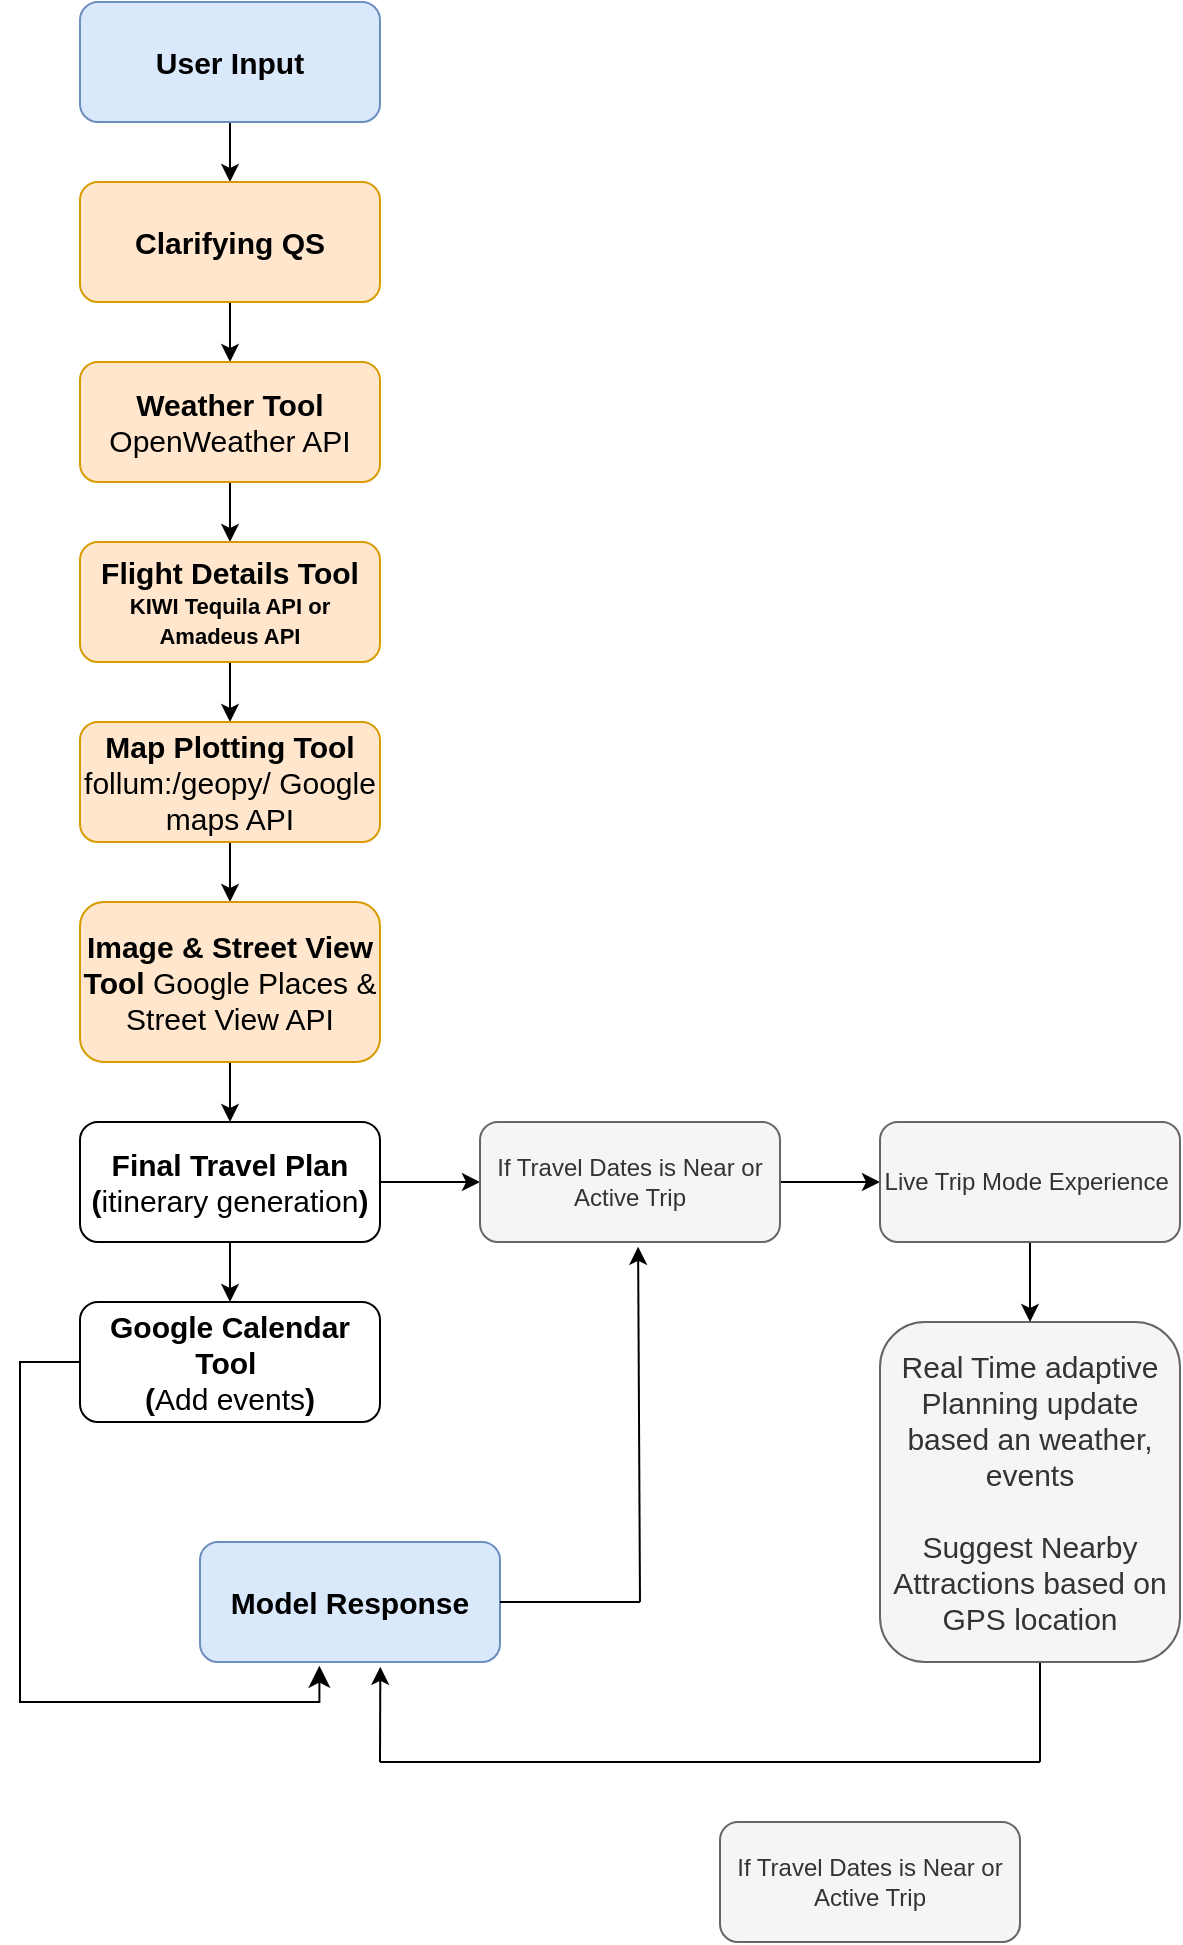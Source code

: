 <mxfile>
    <diagram id="X8YPjXAVodgaLELFzX-n" name="Page-1">
        <mxGraphModel dx="461" dy="777" grid="1" gridSize="10" guides="1" tooltips="1" connect="1" arrows="1" fold="1" page="1" pageScale="1" pageWidth="850" pageHeight="1100" math="0" shadow="0">
            <root>
                <mxCell id="0"/>
                <mxCell id="1" parent="0"/>
                <mxCell id="4" style="edgeStyle=none;html=1;entryX=0.5;entryY=0;entryDx=0;entryDy=0;" edge="1" parent="1" source="2" target="3">
                    <mxGeometry relative="1" as="geometry"/>
                </mxCell>
                <mxCell id="2" value="&lt;font style=&quot;font-size: 15px;&quot;&gt;&lt;b style=&quot;&quot;&gt;User Input&lt;/b&gt;&lt;/font&gt;" style="rounded=1;whiteSpace=wrap;html=1;fillColor=#dae8fc;strokeColor=#6c8ebf;" vertex="1" parent="1">
                    <mxGeometry x="200" y="80" width="150" height="60" as="geometry"/>
                </mxCell>
                <mxCell id="6" style="edgeStyle=none;html=1;entryX=0.5;entryY=0;entryDx=0;entryDy=0;" edge="1" parent="1" source="3" target="5">
                    <mxGeometry relative="1" as="geometry"/>
                </mxCell>
                <mxCell id="3" value="&lt;font style=&quot;font-size: 15px;&quot;&gt;&lt;b style=&quot;&quot;&gt;Clarifying QS&lt;/b&gt;&lt;/font&gt;" style="rounded=1;whiteSpace=wrap;html=1;fillColor=#ffe6cc;strokeColor=#d79b00;" vertex="1" parent="1">
                    <mxGeometry x="200" y="170" width="150" height="60" as="geometry"/>
                </mxCell>
                <mxCell id="8" style="edgeStyle=none;html=1;entryX=0.5;entryY=0;entryDx=0;entryDy=0;" edge="1" parent="1" source="5" target="7">
                    <mxGeometry relative="1" as="geometry"/>
                </mxCell>
                <mxCell id="5" value="&lt;font style=&quot;font-size: 15px;&quot;&gt;&lt;b&gt;Weather Tool&lt;/b&gt;&lt;br&gt;OpenWeather API&lt;/font&gt;" style="rounded=1;whiteSpace=wrap;html=1;fillColor=#ffe6cc;strokeColor=#d79b00;" vertex="1" parent="1">
                    <mxGeometry x="200" y="260" width="150" height="60" as="geometry"/>
                </mxCell>
                <mxCell id="11" style="edgeStyle=none;html=1;entryX=0.5;entryY=0;entryDx=0;entryDy=0;" edge="1" parent="1" source="7" target="9">
                    <mxGeometry relative="1" as="geometry"/>
                </mxCell>
                <mxCell id="7" value="&lt;b style=&quot;font-size: 15px;&quot;&gt;Flight Details Tool &lt;/b&gt;&lt;b style=&quot;font-size: 11px;&quot;&gt;KIWI Tequila API or Amadeus API&lt;/b&gt;" style="rounded=1;whiteSpace=wrap;html=1;fillColor=#ffe6cc;strokeColor=#d79b00;" vertex="1" parent="1">
                    <mxGeometry x="200" y="350" width="150" height="60" as="geometry"/>
                </mxCell>
                <mxCell id="12" style="edgeStyle=none;html=1;entryX=0.5;entryY=0;entryDx=0;entryDy=0;" edge="1" parent="1" source="9" target="10">
                    <mxGeometry relative="1" as="geometry"/>
                </mxCell>
                <mxCell id="9" value="&lt;span style=&quot;font-size: 15px;&quot;&gt;&lt;b&gt;Map Plotting Tool&lt;/b&gt;&lt;/span&gt;&lt;div&gt;&lt;span style=&quot;font-size: 15px;&quot;&gt;follum:/geopy/ Google maps API&lt;/span&gt;&lt;/div&gt;" style="rounded=1;whiteSpace=wrap;html=1;fillColor=#ffe6cc;strokeColor=#d79b00;" vertex="1" parent="1">
                    <mxGeometry x="200" y="440" width="150" height="60" as="geometry"/>
                </mxCell>
                <mxCell id="14" style="edgeStyle=none;html=1;entryX=0.5;entryY=0;entryDx=0;entryDy=0;" edge="1" parent="1" source="10" target="13">
                    <mxGeometry relative="1" as="geometry"/>
                </mxCell>
                <mxCell id="29" style="edgeStyle=none;html=1;entryX=0;entryY=0.5;entryDx=0;entryDy=0;exitX=1;exitY=0.5;exitDx=0;exitDy=0;" edge="1" parent="1" source="13" target="27">
                    <mxGeometry relative="1" as="geometry"/>
                </mxCell>
                <mxCell id="10" value="&lt;span style=&quot;font-size: 15px;&quot;&gt;&lt;b&gt;Image &amp;amp; Street View Tool &lt;/b&gt;Google Places &amp;amp; Street View API&lt;/span&gt;" style="rounded=1;whiteSpace=wrap;html=1;fillColor=#ffe6cc;strokeColor=#d79b00;" vertex="1" parent="1">
                    <mxGeometry x="200" y="530" width="150" height="80" as="geometry"/>
                </mxCell>
                <mxCell id="22" style="edgeStyle=none;html=1;entryX=0.5;entryY=0;entryDx=0;entryDy=0;" edge="1" parent="1" source="13" target="15">
                    <mxGeometry relative="1" as="geometry"/>
                </mxCell>
                <mxCell id="13" value="&lt;span style=&quot;font-size: 15px;&quot;&gt;&lt;b&gt;Final Travel Plan&lt;/b&gt;&lt;/span&gt;&lt;div&gt;&lt;span style=&quot;font-size: 15px;&quot;&gt;&lt;b&gt;(&lt;/b&gt;itinerary generation&lt;b&gt;)&lt;/b&gt;&lt;/span&gt;&lt;/div&gt;" style="rounded=1;whiteSpace=wrap;html=1;" vertex="1" parent="1">
                    <mxGeometry x="200" y="640" width="150" height="60" as="geometry"/>
                </mxCell>
                <object label="&lt;span style=&quot;font-size: 15px;&quot;&gt;&lt;b&gt;Google Calendar Tool&amp;nbsp;&lt;/b&gt;&lt;/span&gt;&lt;div&gt;&lt;span style=&quot;font-size: 15px;&quot;&gt;&lt;b&gt;(&lt;/b&gt;Add events&lt;b&gt;)&lt;/b&gt;&lt;/span&gt;&lt;/div&gt;" id="15">
                    <mxCell style="rounded=1;whiteSpace=wrap;html=1;labelBorderColor=none;shadow=0;" vertex="1" parent="1">
                        <mxGeometry x="200" y="730" width="150" height="60" as="geometry"/>
                    </mxCell>
                </object>
                <mxCell id="48" style="edgeStyle=none;html=1;entryX=0;entryY=0.5;entryDx=0;entryDy=0;" edge="1" parent="1" source="27" target="47">
                    <mxGeometry relative="1" as="geometry"/>
                </mxCell>
                <mxCell id="27" value="If Travel Dates is Near or Active Trip" style="rounded=1;whiteSpace=wrap;html=1;fillColor=#f5f5f5;fontColor=#333333;strokeColor=#666666;" vertex="1" parent="1">
                    <mxGeometry x="400" y="640" width="150" height="60" as="geometry"/>
                </mxCell>
                <mxCell id="32" value="" style="shape=partialRectangle;whiteSpace=wrap;html=1;bottom=0;right=0;fillColor=none;" vertex="1" parent="1">
                    <mxGeometry x="170" y="760" width="30" height="170" as="geometry"/>
                </mxCell>
                <mxCell id="33" value="" style="edgeStyle=segmentEdgeStyle;endArrow=classic;html=1;curved=0;rounded=0;endSize=8;startSize=8;entryX=0.398;entryY=1.031;entryDx=0;entryDy=0;entryPerimeter=0;" edge="1" parent="1" target="34">
                    <mxGeometry width="50" height="50" relative="1" as="geometry">
                        <mxPoint x="170" y="930" as="sourcePoint"/>
                        <mxPoint x="280" y="910" as="targetPoint"/>
                        <Array as="points">
                            <mxPoint x="320" y="930"/>
                        </Array>
                    </mxGeometry>
                </mxCell>
                <object label="&lt;span style=&quot;font-size: 15px;&quot;&gt;&lt;b&gt;Model Response&lt;/b&gt;&lt;/span&gt;" id="34">
                    <mxCell style="rounded=1;whiteSpace=wrap;html=1;labelBorderColor=none;shadow=0;fillColor=#dae8fc;strokeColor=#6c8ebf;" vertex="1" parent="1">
                        <mxGeometry x="260" y="850" width="150" height="60" as="geometry"/>
                    </mxCell>
                </object>
                <mxCell id="41" value="" style="endArrow=none;html=1;" edge="1" parent="1">
                    <mxGeometry width="50" height="50" relative="1" as="geometry">
                        <mxPoint x="350" y="960" as="sourcePoint"/>
                        <mxPoint x="680" y="960" as="targetPoint"/>
                    </mxGeometry>
                </mxCell>
                <mxCell id="44" value="If Travel Dates is Near or Active Trip" style="rounded=1;whiteSpace=wrap;html=1;fillColor=#f5f5f5;fontColor=#333333;strokeColor=#666666;" vertex="1" parent="1">
                    <mxGeometry x="520" y="990" width="150" height="60" as="geometry"/>
                </mxCell>
                <mxCell id="45" value="" style="endArrow=none;html=1;" edge="1" parent="1">
                    <mxGeometry width="50" height="50" relative="1" as="geometry">
                        <mxPoint x="680" y="960" as="sourcePoint"/>
                        <mxPoint x="680" y="910.0" as="targetPoint"/>
                    </mxGeometry>
                </mxCell>
                <mxCell id="23" value="&lt;span style=&quot;font-size: 15px;&quot;&gt;Real Time adaptive Planning update based an weather, events&lt;/span&gt;&lt;div&gt;&lt;span style=&quot;font-size: 15px;&quot;&gt;&lt;br&gt;&lt;/span&gt;&lt;/div&gt;&lt;div&gt;&lt;span style=&quot;font-size: 15px;&quot;&gt;Suggest Nearby Attractions based on GPS location&lt;/span&gt;&lt;/div&gt;" style="rounded=1;whiteSpace=wrap;html=1;fillColor=#f5f5f5;fontColor=#333333;strokeColor=#666666;" vertex="1" parent="1">
                    <mxGeometry x="600" y="740" width="150" height="170" as="geometry"/>
                </mxCell>
                <mxCell id="49" style="edgeStyle=none;html=1;entryX=0.5;entryY=0;entryDx=0;entryDy=0;" edge="1" parent="1" source="47" target="23">
                    <mxGeometry relative="1" as="geometry"/>
                </mxCell>
                <mxCell id="47" value="Live Trip Mode Experience&amp;nbsp;" style="rounded=1;whiteSpace=wrap;html=1;fillColor=#f5f5f5;fontColor=#333333;strokeColor=#666666;" vertex="1" parent="1">
                    <mxGeometry x="600" y="640" width="150" height="60" as="geometry"/>
                </mxCell>
                <mxCell id="50" value="" style="endArrow=none;html=1;exitX=1;exitY=0.5;exitDx=0;exitDy=0;" edge="1" parent="1" source="34">
                    <mxGeometry width="50" height="50" relative="1" as="geometry">
                        <mxPoint x="450" y="880" as="sourcePoint"/>
                        <mxPoint x="480" y="880" as="targetPoint"/>
                    </mxGeometry>
                </mxCell>
                <mxCell id="52" value="" style="endArrow=classic;html=1;entryX=0.527;entryY=1.04;entryDx=0;entryDy=0;entryPerimeter=0;" edge="1" parent="1" target="27">
                    <mxGeometry width="50" height="50" relative="1" as="geometry">
                        <mxPoint x="480" y="880" as="sourcePoint"/>
                        <mxPoint x="530" y="830" as="targetPoint"/>
                    </mxGeometry>
                </mxCell>
                <mxCell id="53" value="" style="endArrow=classic;html=1;entryX=0.601;entryY=1.04;entryDx=0;entryDy=0;entryPerimeter=0;" edge="1" parent="1" target="34">
                    <mxGeometry width="50" height="50" relative="1" as="geometry">
                        <mxPoint x="350" y="960" as="sourcePoint"/>
                        <mxPoint x="400" y="910" as="targetPoint"/>
                    </mxGeometry>
                </mxCell>
            </root>
        </mxGraphModel>
    </diagram>
</mxfile>